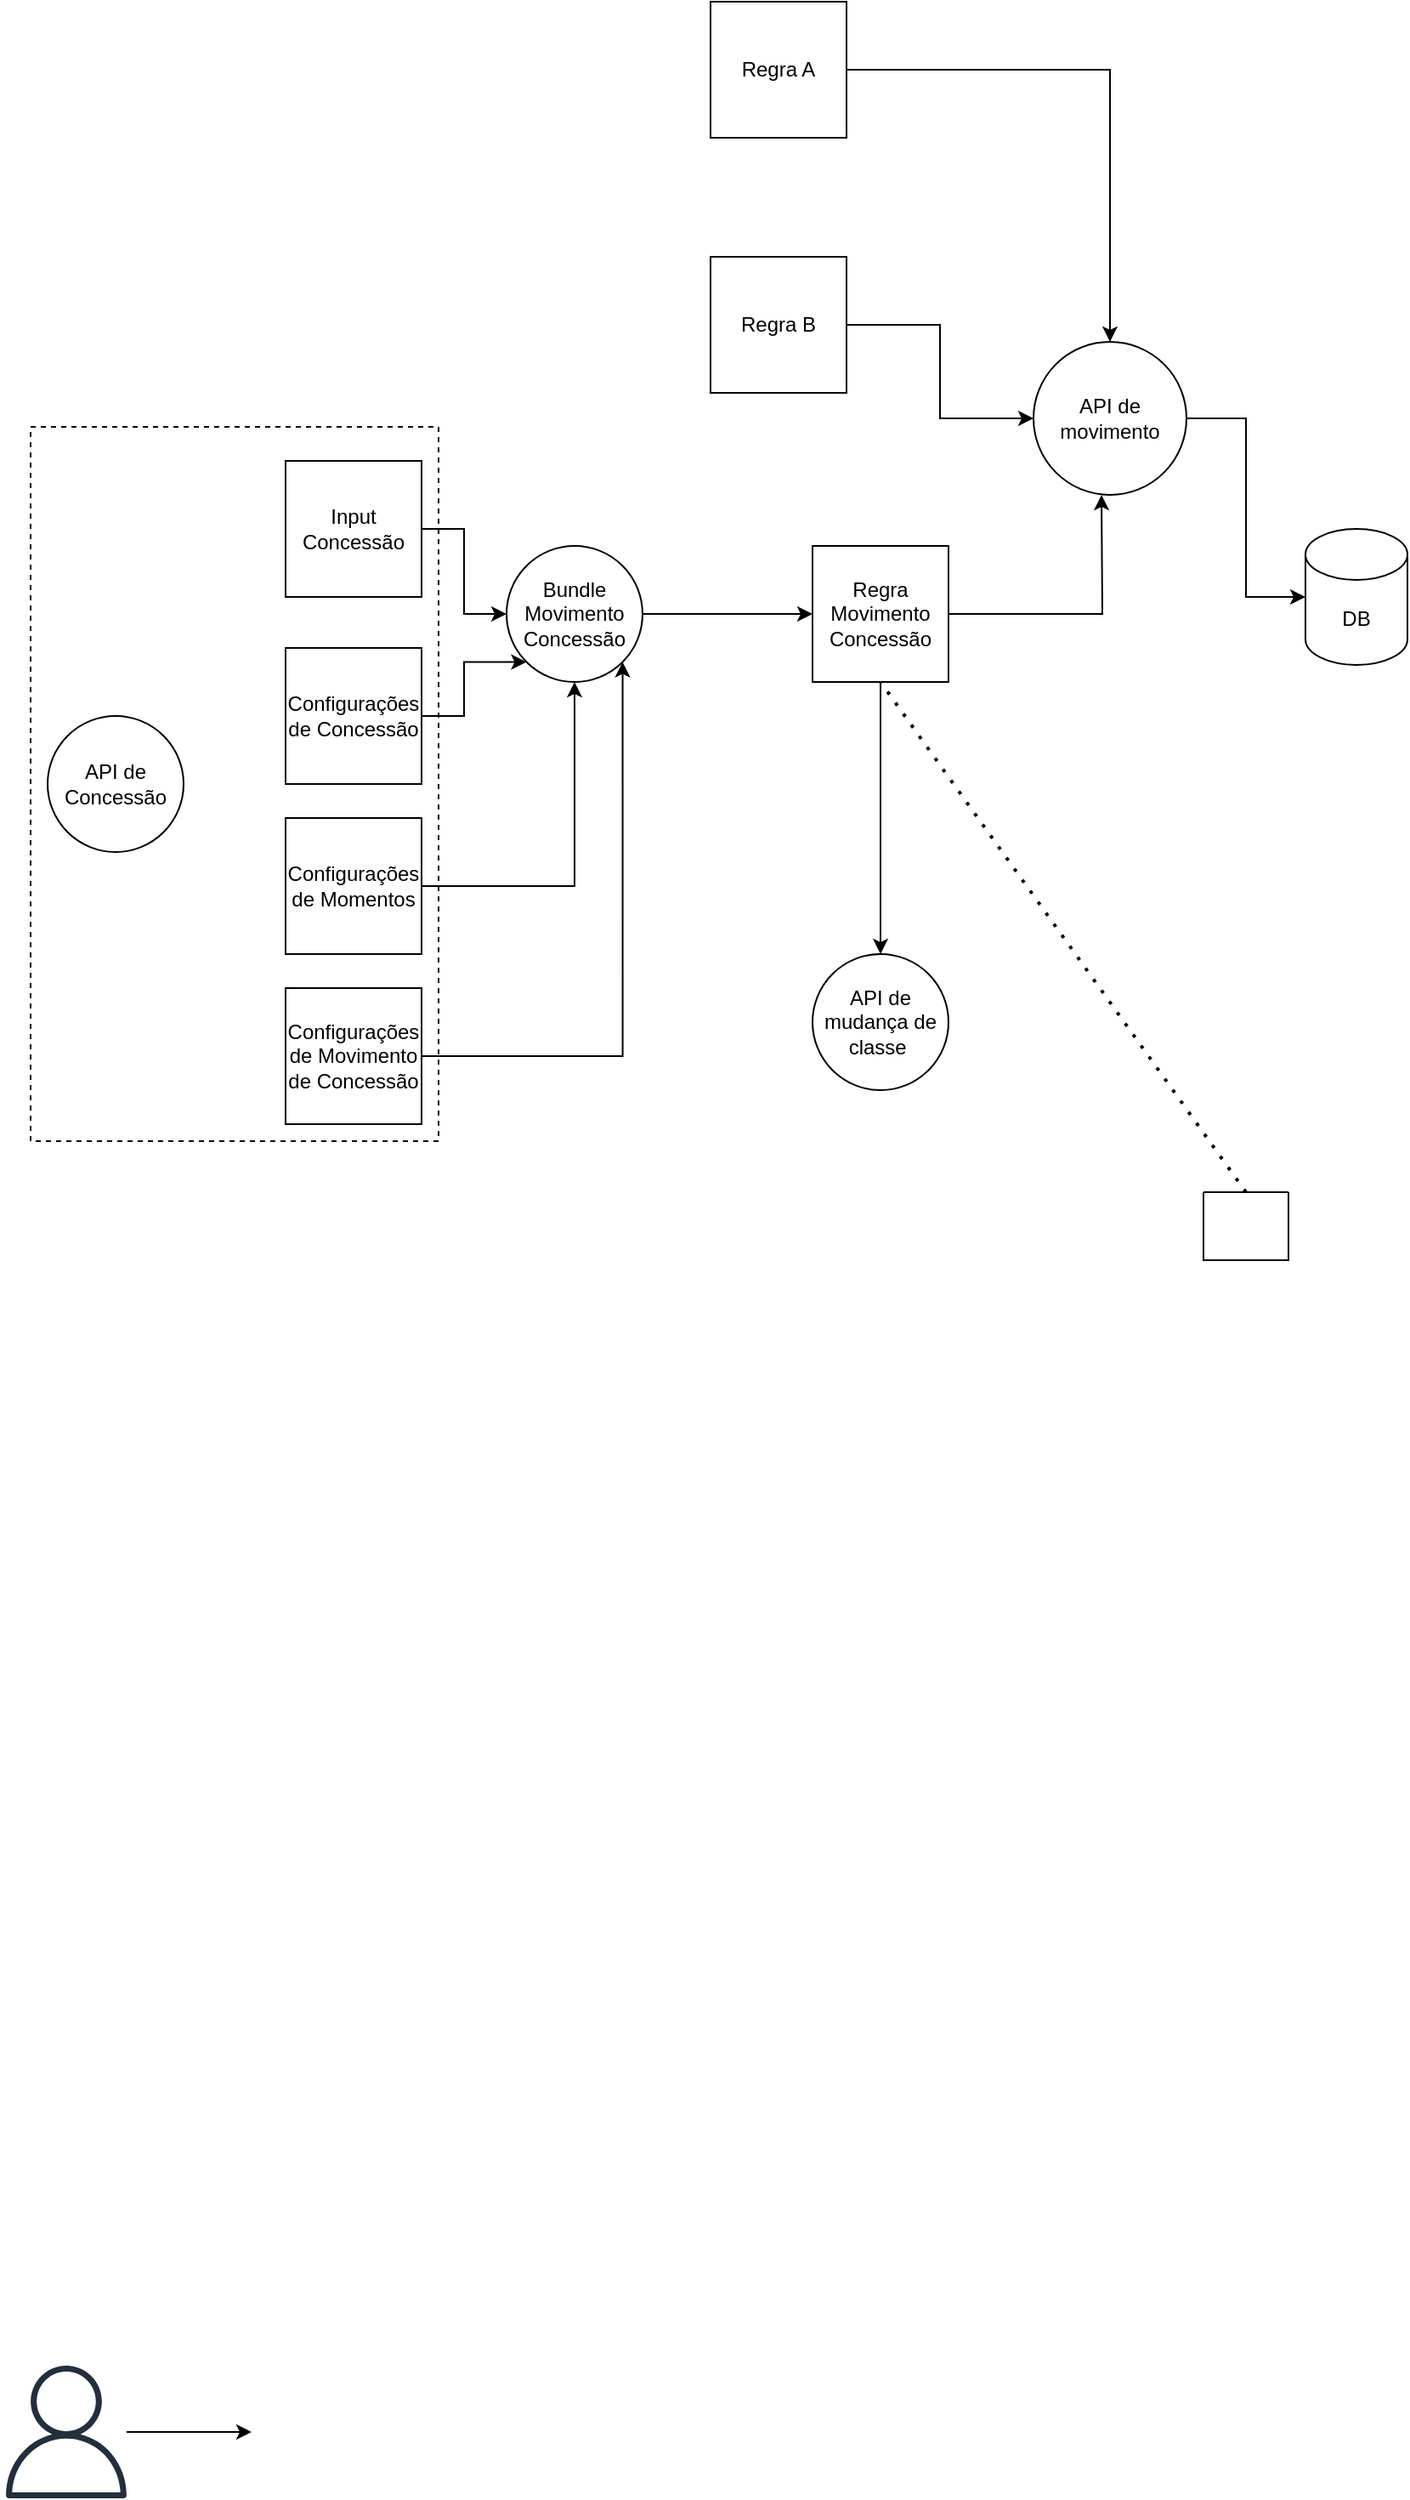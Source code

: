 <mxfile version="26.2.14">
  <diagram name="Página-1" id="rdf6AsXrXPSVANjdMIC9">
    <mxGraphModel dx="3996" dy="1651" grid="1" gridSize="10" guides="1" tooltips="1" connect="1" arrows="1" fold="1" page="1" pageScale="1" pageWidth="827" pageHeight="1169" math="0" shadow="0">
      <root>
        <mxCell id="0" />
        <mxCell id="1" parent="0" />
        <mxCell id="yMDlocSIDWEBlG2M7-yO-21" value="" style="rounded=0;whiteSpace=wrap;html=1;dashed=1;" vertex="1" parent="1">
          <mxGeometry x="-60" y="500" width="240" height="420" as="geometry" />
        </mxCell>
        <mxCell id="yMDlocSIDWEBlG2M7-yO-6" style="edgeStyle=orthogonalEdgeStyle;rounded=0;orthogonalLoop=1;jettySize=auto;html=1;" edge="1" parent="1" source="yMDlocSIDWEBlG2M7-yO-1" target="yMDlocSIDWEBlG2M7-yO-5">
          <mxGeometry relative="1" as="geometry" />
        </mxCell>
        <mxCell id="yMDlocSIDWEBlG2M7-yO-1" value="Regra A" style="whiteSpace=wrap;html=1;aspect=fixed;" vertex="1" parent="1">
          <mxGeometry x="340" y="250" width="80" height="80" as="geometry" />
        </mxCell>
        <mxCell id="yMDlocSIDWEBlG2M7-yO-7" style="edgeStyle=orthogonalEdgeStyle;rounded=0;orthogonalLoop=1;jettySize=auto;html=1;entryX=0;entryY=0.5;entryDx=0;entryDy=0;" edge="1" parent="1" source="yMDlocSIDWEBlG2M7-yO-2" target="yMDlocSIDWEBlG2M7-yO-5">
          <mxGeometry relative="1" as="geometry" />
        </mxCell>
        <mxCell id="yMDlocSIDWEBlG2M7-yO-2" value="Regra B" style="whiteSpace=wrap;html=1;aspect=fixed;" vertex="1" parent="1">
          <mxGeometry x="340" y="400" width="80" height="80" as="geometry" />
        </mxCell>
        <mxCell id="yMDlocSIDWEBlG2M7-yO-8" style="edgeStyle=orthogonalEdgeStyle;rounded=0;orthogonalLoop=1;jettySize=auto;html=1;" edge="1" parent="1" source="yMDlocSIDWEBlG2M7-yO-3">
          <mxGeometry relative="1" as="geometry">
            <mxPoint x="570" y="540" as="targetPoint" />
          </mxGeometry>
        </mxCell>
        <mxCell id="yMDlocSIDWEBlG2M7-yO-31" style="edgeStyle=orthogonalEdgeStyle;rounded=0;orthogonalLoop=1;jettySize=auto;html=1;" edge="1" parent="1" source="yMDlocSIDWEBlG2M7-yO-3" target="yMDlocSIDWEBlG2M7-yO-32">
          <mxGeometry relative="1" as="geometry">
            <mxPoint x="440" y="880" as="targetPoint" />
          </mxGeometry>
        </mxCell>
        <mxCell id="yMDlocSIDWEBlG2M7-yO-3" value="Regra Movimento Concessão" style="whiteSpace=wrap;html=1;aspect=fixed;" vertex="1" parent="1">
          <mxGeometry x="400" y="570" width="80" height="80" as="geometry" />
        </mxCell>
        <mxCell id="yMDlocSIDWEBlG2M7-yO-5" value="API de movimento" style="ellipse;whiteSpace=wrap;html=1;aspect=fixed;" vertex="1" parent="1">
          <mxGeometry x="530" y="450" width="90" height="90" as="geometry" />
        </mxCell>
        <mxCell id="yMDlocSIDWEBlG2M7-yO-15" style="edgeStyle=orthogonalEdgeStyle;rounded=0;orthogonalLoop=1;jettySize=auto;html=1;entryX=0;entryY=1;entryDx=0;entryDy=0;" edge="1" parent="1" source="yMDlocSIDWEBlG2M7-yO-9" target="yMDlocSIDWEBlG2M7-yO-13">
          <mxGeometry relative="1" as="geometry" />
        </mxCell>
        <mxCell id="yMDlocSIDWEBlG2M7-yO-9" value="Configurações de Concessão" style="whiteSpace=wrap;html=1;aspect=fixed;" vertex="1" parent="1">
          <mxGeometry x="90" y="630" width="80" height="80" as="geometry" />
        </mxCell>
        <mxCell id="yMDlocSIDWEBlG2M7-yO-16" style="edgeStyle=orthogonalEdgeStyle;rounded=0;orthogonalLoop=1;jettySize=auto;html=1;entryX=0;entryY=0.5;entryDx=0;entryDy=0;" edge="1" parent="1" source="yMDlocSIDWEBlG2M7-yO-10" target="yMDlocSIDWEBlG2M7-yO-13">
          <mxGeometry relative="1" as="geometry" />
        </mxCell>
        <mxCell id="yMDlocSIDWEBlG2M7-yO-10" value="Input Concessão" style="whiteSpace=wrap;html=1;aspect=fixed;" vertex="1" parent="1">
          <mxGeometry x="90" y="520" width="80" height="80" as="geometry" />
        </mxCell>
        <mxCell id="yMDlocSIDWEBlG2M7-yO-14" style="edgeStyle=orthogonalEdgeStyle;rounded=0;orthogonalLoop=1;jettySize=auto;html=1;entryX=0;entryY=0.5;entryDx=0;entryDy=0;" edge="1" parent="1" source="yMDlocSIDWEBlG2M7-yO-13" target="yMDlocSIDWEBlG2M7-yO-3">
          <mxGeometry relative="1" as="geometry" />
        </mxCell>
        <mxCell id="yMDlocSIDWEBlG2M7-yO-13" value="Bundle Movimento Concessão" style="ellipse;whiteSpace=wrap;html=1;aspect=fixed;" vertex="1" parent="1">
          <mxGeometry x="220" y="570" width="80" height="80" as="geometry" />
        </mxCell>
        <mxCell id="yMDlocSIDWEBlG2M7-yO-18" style="edgeStyle=orthogonalEdgeStyle;rounded=0;orthogonalLoop=1;jettySize=auto;html=1;entryX=0.5;entryY=1;entryDx=0;entryDy=0;" edge="1" parent="1" source="yMDlocSIDWEBlG2M7-yO-17" target="yMDlocSIDWEBlG2M7-yO-13">
          <mxGeometry relative="1" as="geometry" />
        </mxCell>
        <mxCell id="yMDlocSIDWEBlG2M7-yO-17" value="Configurações de Momentos" style="whiteSpace=wrap;html=1;aspect=fixed;" vertex="1" parent="1">
          <mxGeometry x="90" y="730" width="80" height="80" as="geometry" />
        </mxCell>
        <mxCell id="yMDlocSIDWEBlG2M7-yO-19" value="API de Concessão" style="ellipse;whiteSpace=wrap;html=1;aspect=fixed;" vertex="1" parent="1">
          <mxGeometry x="-50" y="670" width="80" height="80" as="geometry" />
        </mxCell>
        <mxCell id="yMDlocSIDWEBlG2M7-yO-22" value="DB" style="shape=cylinder3;whiteSpace=wrap;html=1;boundedLbl=1;backgroundOutline=1;size=15;" vertex="1" parent="1">
          <mxGeometry x="690" y="560" width="60" height="80" as="geometry" />
        </mxCell>
        <mxCell id="yMDlocSIDWEBlG2M7-yO-23" style="edgeStyle=orthogonalEdgeStyle;rounded=0;orthogonalLoop=1;jettySize=auto;html=1;entryX=0;entryY=0.5;entryDx=0;entryDy=0;entryPerimeter=0;" edge="1" parent="1" source="yMDlocSIDWEBlG2M7-yO-5" target="yMDlocSIDWEBlG2M7-yO-22">
          <mxGeometry relative="1" as="geometry" />
        </mxCell>
        <mxCell id="yMDlocSIDWEBlG2M7-yO-24" style="edgeStyle=orthogonalEdgeStyle;rounded=0;orthogonalLoop=1;jettySize=auto;html=1;exitX=0.5;exitY=1;exitDx=0;exitDy=0;exitPerimeter=0;" edge="1" parent="1" source="yMDlocSIDWEBlG2M7-yO-22" target="yMDlocSIDWEBlG2M7-yO-22">
          <mxGeometry relative="1" as="geometry" />
        </mxCell>
        <mxCell id="yMDlocSIDWEBlG2M7-yO-25" value="" style="endArrow=none;dashed=1;html=1;dashPattern=1 3;strokeWidth=2;rounded=0;entryX=0.5;entryY=1;entryDx=0;entryDy=0;exitX=0.5;exitY=0;exitDx=0;exitDy=0;" edge="1" parent="1" source="yMDlocSIDWEBlG2M7-yO-26" target="yMDlocSIDWEBlG2M7-yO-3">
          <mxGeometry width="50" height="50" relative="1" as="geometry">
            <mxPoint x="550" y="840" as="sourcePoint" />
            <mxPoint x="464" y="710" as="targetPoint" />
          </mxGeometry>
        </mxCell>
        <mxCell id="yMDlocSIDWEBlG2M7-yO-26" value="" style="swimlane;startSize=0;" vertex="1" collapsed="1" parent="1">
          <mxGeometry x="630" y="950" width="50" height="40" as="geometry">
            <mxRectangle x="400" y="840" width="530" height="490" as="alternateBounds" />
          </mxGeometry>
        </mxCell>
        <mxCell id="yMDlocSIDWEBlG2M7-yO-27" value="" style="whiteSpace=wrap;html=1;aspect=fixed;" vertex="1" parent="yMDlocSIDWEBlG2M7-yO-26">
          <mxGeometry x="50" y="40" width="80" height="80" as="geometry" />
        </mxCell>
        <mxCell id="yMDlocSIDWEBlG2M7-yO-28" value="" style="whiteSpace=wrap;html=1;aspect=fixed;" vertex="1" parent="yMDlocSIDWEBlG2M7-yO-26">
          <mxGeometry x="180" y="40" width="80" height="80" as="geometry" />
        </mxCell>
        <mxCell id="yMDlocSIDWEBlG2M7-yO-29" value="Configurações de Movimento de Concessão" style="whiteSpace=wrap;html=1;aspect=fixed;" vertex="1" parent="1">
          <mxGeometry x="90" y="830" width="80" height="80" as="geometry" />
        </mxCell>
        <mxCell id="yMDlocSIDWEBlG2M7-yO-30" style="edgeStyle=orthogonalEdgeStyle;rounded=0;orthogonalLoop=1;jettySize=auto;html=1;entryX=1;entryY=1;entryDx=0;entryDy=0;" edge="1" parent="1" source="yMDlocSIDWEBlG2M7-yO-29" target="yMDlocSIDWEBlG2M7-yO-13">
          <mxGeometry relative="1" as="geometry">
            <mxPoint x="270" y="670" as="targetPoint" />
          </mxGeometry>
        </mxCell>
        <mxCell id="yMDlocSIDWEBlG2M7-yO-32" value="API de mudança de classe&amp;nbsp;" style="ellipse;whiteSpace=wrap;html=1;aspect=fixed;" vertex="1" parent="1">
          <mxGeometry x="400" y="810" width="80" height="80" as="geometry" />
        </mxCell>
        <mxCell id="yMDlocSIDWEBlG2M7-yO-36" value="" style="edgeStyle=orthogonalEdgeStyle;rounded=0;orthogonalLoop=1;jettySize=auto;html=1;" edge="1" parent="1" source="yMDlocSIDWEBlG2M7-yO-34">
          <mxGeometry relative="1" as="geometry">
            <mxPoint x="70" y="1679" as="targetPoint" />
          </mxGeometry>
        </mxCell>
        <mxCell id="yMDlocSIDWEBlG2M7-yO-34" value="" style="sketch=0;outlineConnect=0;fontColor=#232F3E;gradientColor=none;fillColor=#232F3D;strokeColor=none;dashed=0;verticalLabelPosition=bottom;verticalAlign=top;align=center;html=1;fontSize=12;fontStyle=0;aspect=fixed;pointerEvents=1;shape=mxgraph.aws4.user;" vertex="1" parent="1">
          <mxGeometry x="-78" y="1640" width="78" height="78" as="geometry" />
        </mxCell>
      </root>
    </mxGraphModel>
  </diagram>
</mxfile>
